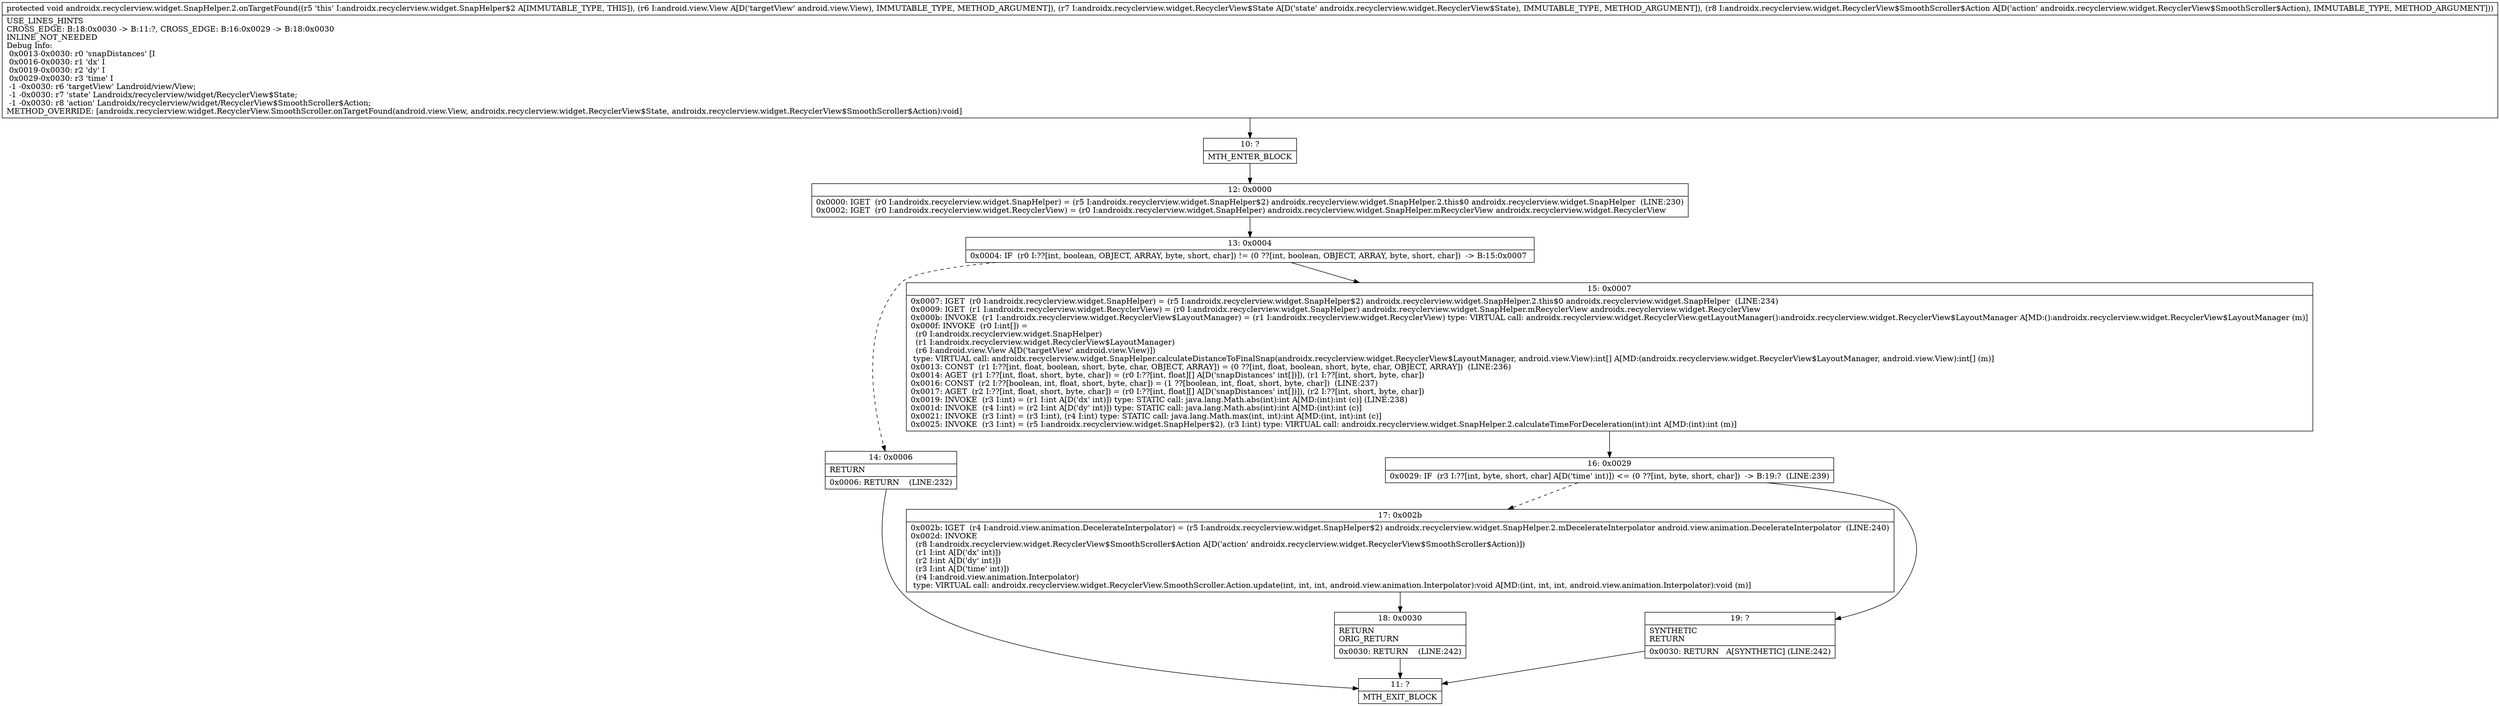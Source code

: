 digraph "CFG forandroidx.recyclerview.widget.SnapHelper.2.onTargetFound(Landroid\/view\/View;Landroidx\/recyclerview\/widget\/RecyclerView$State;Landroidx\/recyclerview\/widget\/RecyclerView$SmoothScroller$Action;)V" {
Node_10 [shape=record,label="{10\:\ ?|MTH_ENTER_BLOCK\l}"];
Node_12 [shape=record,label="{12\:\ 0x0000|0x0000: IGET  (r0 I:androidx.recyclerview.widget.SnapHelper) = (r5 I:androidx.recyclerview.widget.SnapHelper$2) androidx.recyclerview.widget.SnapHelper.2.this$0 androidx.recyclerview.widget.SnapHelper  (LINE:230)\l0x0002: IGET  (r0 I:androidx.recyclerview.widget.RecyclerView) = (r0 I:androidx.recyclerview.widget.SnapHelper) androidx.recyclerview.widget.SnapHelper.mRecyclerView androidx.recyclerview.widget.RecyclerView \l}"];
Node_13 [shape=record,label="{13\:\ 0x0004|0x0004: IF  (r0 I:??[int, boolean, OBJECT, ARRAY, byte, short, char]) != (0 ??[int, boolean, OBJECT, ARRAY, byte, short, char])  \-\> B:15:0x0007 \l}"];
Node_14 [shape=record,label="{14\:\ 0x0006|RETURN\l|0x0006: RETURN    (LINE:232)\l}"];
Node_11 [shape=record,label="{11\:\ ?|MTH_EXIT_BLOCK\l}"];
Node_15 [shape=record,label="{15\:\ 0x0007|0x0007: IGET  (r0 I:androidx.recyclerview.widget.SnapHelper) = (r5 I:androidx.recyclerview.widget.SnapHelper$2) androidx.recyclerview.widget.SnapHelper.2.this$0 androidx.recyclerview.widget.SnapHelper  (LINE:234)\l0x0009: IGET  (r1 I:androidx.recyclerview.widget.RecyclerView) = (r0 I:androidx.recyclerview.widget.SnapHelper) androidx.recyclerview.widget.SnapHelper.mRecyclerView androidx.recyclerview.widget.RecyclerView \l0x000b: INVOKE  (r1 I:androidx.recyclerview.widget.RecyclerView$LayoutManager) = (r1 I:androidx.recyclerview.widget.RecyclerView) type: VIRTUAL call: androidx.recyclerview.widget.RecyclerView.getLayoutManager():androidx.recyclerview.widget.RecyclerView$LayoutManager A[MD:():androidx.recyclerview.widget.RecyclerView$LayoutManager (m)]\l0x000f: INVOKE  (r0 I:int[]) = \l  (r0 I:androidx.recyclerview.widget.SnapHelper)\l  (r1 I:androidx.recyclerview.widget.RecyclerView$LayoutManager)\l  (r6 I:android.view.View A[D('targetView' android.view.View)])\l type: VIRTUAL call: androidx.recyclerview.widget.SnapHelper.calculateDistanceToFinalSnap(androidx.recyclerview.widget.RecyclerView$LayoutManager, android.view.View):int[] A[MD:(androidx.recyclerview.widget.RecyclerView$LayoutManager, android.view.View):int[] (m)]\l0x0013: CONST  (r1 I:??[int, float, boolean, short, byte, char, OBJECT, ARRAY]) = (0 ??[int, float, boolean, short, byte, char, OBJECT, ARRAY])  (LINE:236)\l0x0014: AGET  (r1 I:??[int, float, short, byte, char]) = (r0 I:??[int, float][] A[D('snapDistances' int[])]), (r1 I:??[int, short, byte, char]) \l0x0016: CONST  (r2 I:??[boolean, int, float, short, byte, char]) = (1 ??[boolean, int, float, short, byte, char])  (LINE:237)\l0x0017: AGET  (r2 I:??[int, float, short, byte, char]) = (r0 I:??[int, float][] A[D('snapDistances' int[])]), (r2 I:??[int, short, byte, char]) \l0x0019: INVOKE  (r3 I:int) = (r1 I:int A[D('dx' int)]) type: STATIC call: java.lang.Math.abs(int):int A[MD:(int):int (c)] (LINE:238)\l0x001d: INVOKE  (r4 I:int) = (r2 I:int A[D('dy' int)]) type: STATIC call: java.lang.Math.abs(int):int A[MD:(int):int (c)]\l0x0021: INVOKE  (r3 I:int) = (r3 I:int), (r4 I:int) type: STATIC call: java.lang.Math.max(int, int):int A[MD:(int, int):int (c)]\l0x0025: INVOKE  (r3 I:int) = (r5 I:androidx.recyclerview.widget.SnapHelper$2), (r3 I:int) type: VIRTUAL call: androidx.recyclerview.widget.SnapHelper.2.calculateTimeForDeceleration(int):int A[MD:(int):int (m)]\l}"];
Node_16 [shape=record,label="{16\:\ 0x0029|0x0029: IF  (r3 I:??[int, byte, short, char] A[D('time' int)]) \<= (0 ??[int, byte, short, char])  \-\> B:19:?  (LINE:239)\l}"];
Node_17 [shape=record,label="{17\:\ 0x002b|0x002b: IGET  (r4 I:android.view.animation.DecelerateInterpolator) = (r5 I:androidx.recyclerview.widget.SnapHelper$2) androidx.recyclerview.widget.SnapHelper.2.mDecelerateInterpolator android.view.animation.DecelerateInterpolator  (LINE:240)\l0x002d: INVOKE  \l  (r8 I:androidx.recyclerview.widget.RecyclerView$SmoothScroller$Action A[D('action' androidx.recyclerview.widget.RecyclerView$SmoothScroller$Action)])\l  (r1 I:int A[D('dx' int)])\l  (r2 I:int A[D('dy' int)])\l  (r3 I:int A[D('time' int)])\l  (r4 I:android.view.animation.Interpolator)\l type: VIRTUAL call: androidx.recyclerview.widget.RecyclerView.SmoothScroller.Action.update(int, int, int, android.view.animation.Interpolator):void A[MD:(int, int, int, android.view.animation.Interpolator):void (m)]\l}"];
Node_18 [shape=record,label="{18\:\ 0x0030|RETURN\lORIG_RETURN\l|0x0030: RETURN    (LINE:242)\l}"];
Node_19 [shape=record,label="{19\:\ ?|SYNTHETIC\lRETURN\l|0x0030: RETURN   A[SYNTHETIC] (LINE:242)\l}"];
MethodNode[shape=record,label="{protected void androidx.recyclerview.widget.SnapHelper.2.onTargetFound((r5 'this' I:androidx.recyclerview.widget.SnapHelper$2 A[IMMUTABLE_TYPE, THIS]), (r6 I:android.view.View A[D('targetView' android.view.View), IMMUTABLE_TYPE, METHOD_ARGUMENT]), (r7 I:androidx.recyclerview.widget.RecyclerView$State A[D('state' androidx.recyclerview.widget.RecyclerView$State), IMMUTABLE_TYPE, METHOD_ARGUMENT]), (r8 I:androidx.recyclerview.widget.RecyclerView$SmoothScroller$Action A[D('action' androidx.recyclerview.widget.RecyclerView$SmoothScroller$Action), IMMUTABLE_TYPE, METHOD_ARGUMENT]))  | USE_LINES_HINTS\lCROSS_EDGE: B:18:0x0030 \-\> B:11:?, CROSS_EDGE: B:16:0x0029 \-\> B:18:0x0030\lINLINE_NOT_NEEDED\lDebug Info:\l  0x0013\-0x0030: r0 'snapDistances' [I\l  0x0016\-0x0030: r1 'dx' I\l  0x0019\-0x0030: r2 'dy' I\l  0x0029\-0x0030: r3 'time' I\l  \-1 \-0x0030: r6 'targetView' Landroid\/view\/View;\l  \-1 \-0x0030: r7 'state' Landroidx\/recyclerview\/widget\/RecyclerView$State;\l  \-1 \-0x0030: r8 'action' Landroidx\/recyclerview\/widget\/RecyclerView$SmoothScroller$Action;\lMETHOD_OVERRIDE: [androidx.recyclerview.widget.RecyclerView.SmoothScroller.onTargetFound(android.view.View, androidx.recyclerview.widget.RecyclerView$State, androidx.recyclerview.widget.RecyclerView$SmoothScroller$Action):void]\l}"];
MethodNode -> Node_10;Node_10 -> Node_12;
Node_12 -> Node_13;
Node_13 -> Node_14[style=dashed];
Node_13 -> Node_15;
Node_14 -> Node_11;
Node_15 -> Node_16;
Node_16 -> Node_17[style=dashed];
Node_16 -> Node_19;
Node_17 -> Node_18;
Node_18 -> Node_11;
Node_19 -> Node_11;
}

